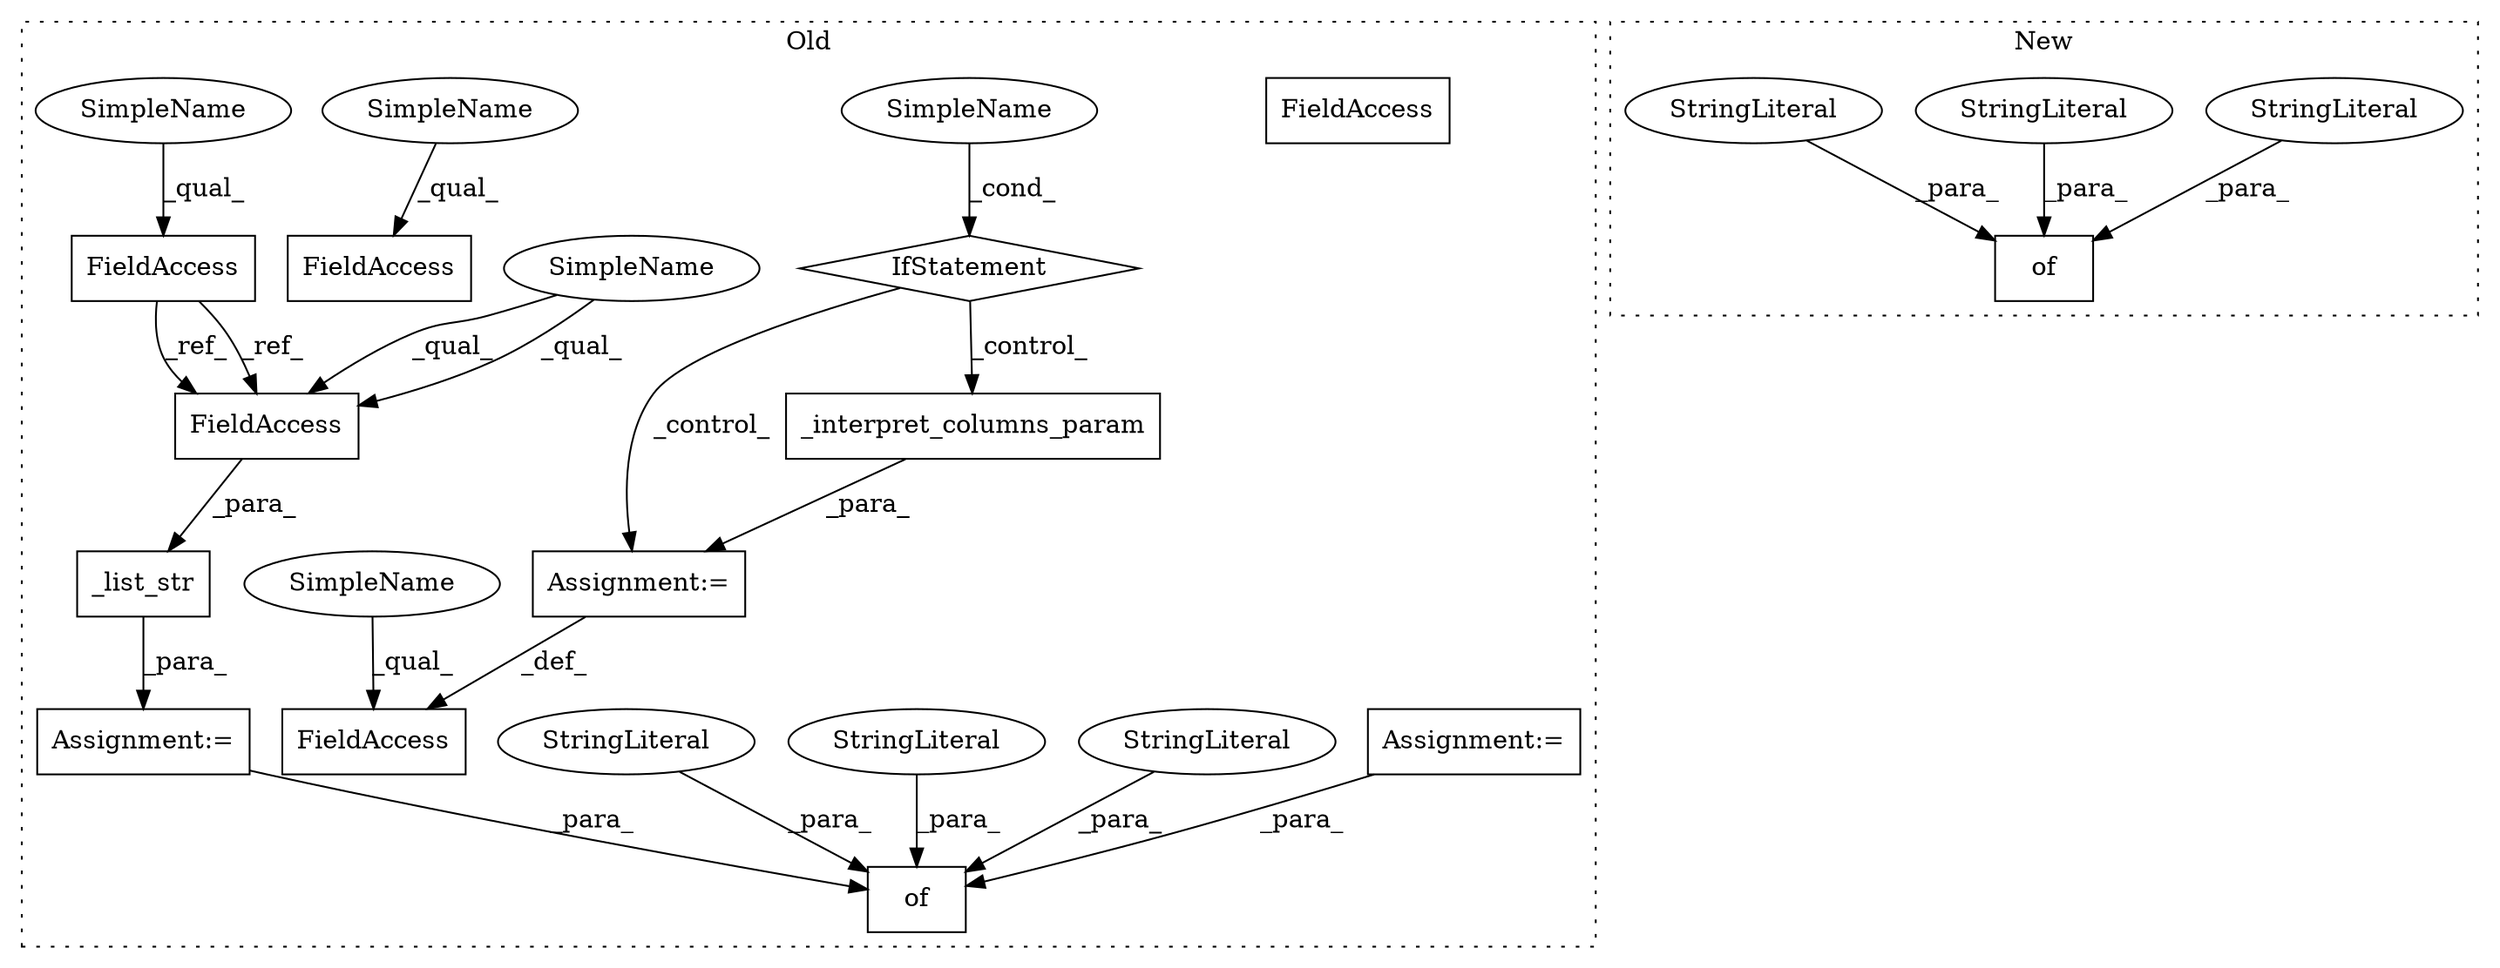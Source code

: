 digraph G {
subgraph cluster0 {
1 [label="_list_str" a="32" s="12024,12047" l="10,1" shape="box"];
3 [label="of" a="32" s="12408,12567" l="3,1" shape="box"];
4 [label="Assignment:=" a="7" s="12023" l="1" shape="box"];
5 [label="Assignment:=" a="7" s="11657" l="1" shape="box"];
7 [label="StringLiteral" a="45" s="12540" l="6" shape="ellipse"];
10 [label="StringLiteral" a="45" s="12411" l="7" shape="ellipse"];
11 [label="StringLiteral" a="45" s="12474" l="8" shape="ellipse"];
12 [label="FieldAccess" a="22" s="11961" l="13" shape="box"];
13 [label="FieldAccess" a="22" s="11342" l="13" shape="box"];
14 [label="FieldAccess" a="22" s="12034" l="13" shape="box"];
15 [label="Assignment:=" a="7" s="11355" l="1" shape="box"];
16 [label="SimpleName" a="42" s="11325" l="7" shape="ellipse"];
17 [label="_interpret_columns_param" a="32" s="11356,11388" l="25,1" shape="box"];
18 [label="IfStatement" a="25" s="11321,11332" l="4,2" shape="diamond"];
19 [label="FieldAccess" a="22" s="11297" l="13" shape="box"];
20 [label="SimpleName" a="42" s="12034" l="4" shape="ellipse"];
21 [label="SimpleName" a="42" s="11342" l="4" shape="ellipse"];
22 [label="SimpleName" a="42" s="11297" l="4" shape="ellipse"];
23 [label="SimpleName" a="42" s="11961" l="4" shape="ellipse"];
24 [label="FieldAccess" a="22" s="12034" l="13" shape="box"];
label = "Old";
style="dotted";
}
subgraph cluster1 {
2 [label="of" a="32" s="10982,11054" l="3,1" shape="box"];
6 [label="StringLiteral" a="45" s="10985" l="9" shape="ellipse"];
8 [label="StringLiteral" a="45" s="11015" l="39" shape="ellipse"];
9 [label="StringLiteral" a="45" s="11003" l="11" shape="ellipse"];
label = "New";
style="dotted";
}
1 -> 4 [label="_para_"];
4 -> 3 [label="_para_"];
5 -> 3 [label="_para_"];
6 -> 2 [label="_para_"];
7 -> 3 [label="_para_"];
8 -> 2 [label="_para_"];
9 -> 2 [label="_para_"];
10 -> 3 [label="_para_"];
11 -> 3 [label="_para_"];
12 -> 24 [label="_ref_"];
12 -> 24 [label="_ref_"];
15 -> 13 [label="_def_"];
16 -> 18 [label="_cond_"];
17 -> 15 [label="_para_"];
18 -> 15 [label="_control_"];
18 -> 17 [label="_control_"];
20 -> 24 [label="_qual_"];
20 -> 24 [label="_qual_"];
21 -> 13 [label="_qual_"];
22 -> 19 [label="_qual_"];
23 -> 12 [label="_qual_"];
24 -> 1 [label="_para_"];
}